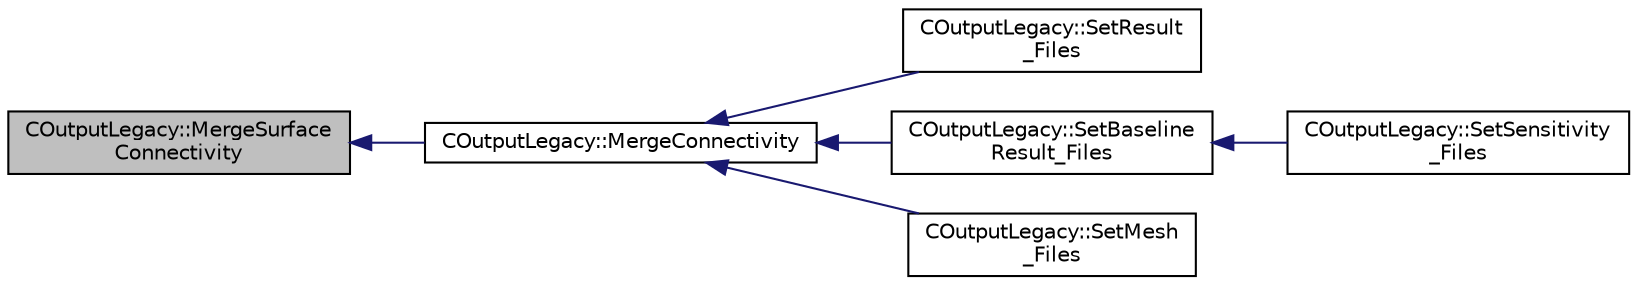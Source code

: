 digraph "COutputLegacy::MergeSurfaceConnectivity"
{
  edge [fontname="Helvetica",fontsize="10",labelfontname="Helvetica",labelfontsize="10"];
  node [fontname="Helvetica",fontsize="10",shape=record];
  rankdir="LR";
  Node593 [label="COutputLegacy::MergeSurface\lConnectivity",height=0.2,width=0.4,color="black", fillcolor="grey75", style="filled", fontcolor="black"];
  Node593 -> Node594 [dir="back",color="midnightblue",fontsize="10",style="solid",fontname="Helvetica"];
  Node594 [label="COutputLegacy::MergeConnectivity",height=0.2,width=0.4,color="black", fillcolor="white", style="filled",URL="$class_c_output_legacy.html#a1fca7d82115b30a586f40c1d8bdc94d3",tooltip="Merge the geometry into a data structure used for output file writing. "];
  Node594 -> Node595 [dir="back",color="midnightblue",fontsize="10",style="solid",fontname="Helvetica"];
  Node595 [label="COutputLegacy::SetResult\l_Files",height=0.2,width=0.4,color="black", fillcolor="white", style="filled",URL="$class_c_output_legacy.html#aa817439538e8cf82f82acbfa0bf7e735",tooltip="Writes and organizes the all the output files, except the history one, for serial computations..."];
  Node594 -> Node596 [dir="back",color="midnightblue",fontsize="10",style="solid",fontname="Helvetica"];
  Node596 [label="COutputLegacy::SetBaseline\lResult_Files",height=0.2,width=0.4,color="black", fillcolor="white", style="filled",URL="$class_c_output_legacy.html#aa494f988736bb5a657fcaf9b8e0c2e85",tooltip="Writes and organizes the all the output files, except the history one, for serial computations..."];
  Node596 -> Node597 [dir="back",color="midnightblue",fontsize="10",style="solid",fontname="Helvetica"];
  Node597 [label="COutputLegacy::SetSensitivity\l_Files",height=0.2,width=0.4,color="black", fillcolor="white", style="filled",URL="$class_c_output_legacy.html#ab6d1b1d7a16dc1538914c2ca98e2fea7",tooltip="Write the sensitivity (including mesh sensitivity) computed with the discrete adjoint method on the s..."];
  Node594 -> Node598 [dir="back",color="midnightblue",fontsize="10",style="solid",fontname="Helvetica"];
  Node598 [label="COutputLegacy::SetMesh\l_Files",height=0.2,width=0.4,color="black", fillcolor="white", style="filled",URL="$class_c_output_legacy.html#a9301e0b2ff5e38a8337127ce74c49ac8",tooltip="Writes and organizes the all the output files, except the history one, for serial computations..."];
}
